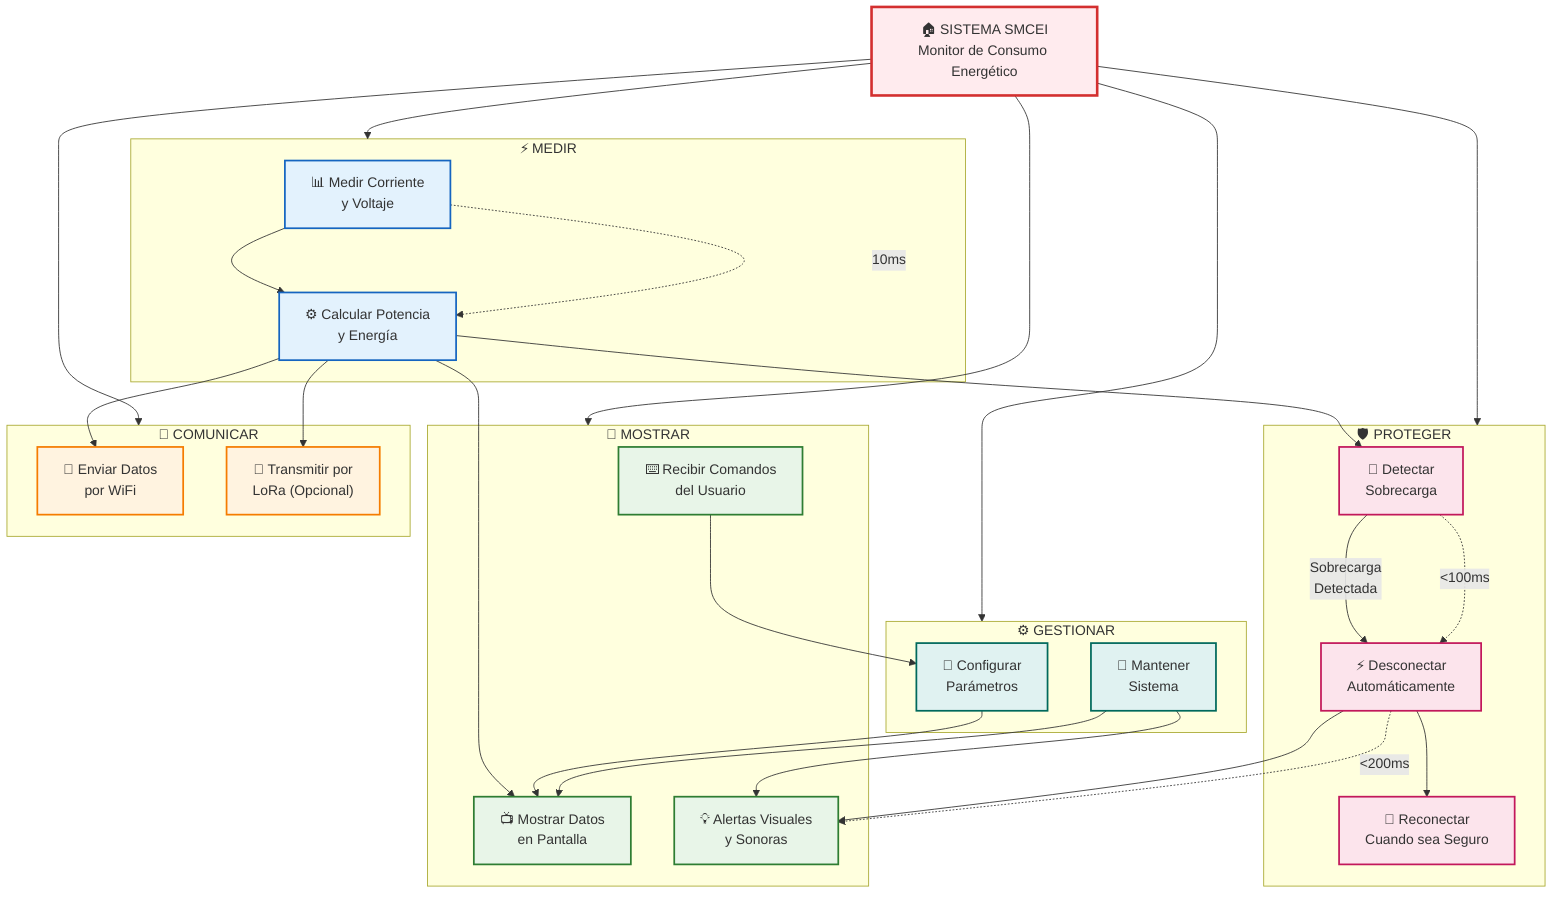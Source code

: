 flowchart TD
    SMCEI["🏠 SISTEMA SMCEI<br/>Monitor de Consumo Energético"]
    
    %% Funciones principales simplificadas
    subgraph MEDIR ["⚡ MEDIR"]
        F1["📊 Medir Corriente<br/>y Voltaje"]
        F2["⚙️ Calcular Potencia<br/>y Energía"]
    end
    
    subgraph PROTEGER ["🛡️ PROTEGER"]
        F3["🚨 Detectar<br/>Sobrecarga"]
        F4["⚡ Desconectar<br/>Automáticamente"]
        F5["🔄 Reconectar<br/>Cuando sea Seguro"]
    end
    
    subgraph MOSTRAR ["📱 MOSTRAR"]
        F6["📺 Mostrar Datos<br/>en Pantalla"]
        F7["💡 Alertas Visuales<br/>y Sonoras"]
        F8["⌨️ Recibir Comandos<br/>del Usuario"]
    end
    
    subgraph COMUNICAR ["📡 COMUNICAR"]
        F9["📶 Enviar Datos<br/>por WiFi"]
        F10["📡 Transmitir por<br/>LoRa (Opcional)"]
    end
    

    
    subgraph GESTIONAR ["⚙️ GESTIONAR"]
        F13["🔧 Configurar<br/>Parámetros"]
        F14["🔄 Mantener<br/>Sistema"]
    end
    
    %% Conexiones principales del sistema
    SMCEI --> MEDIR
    SMCEI --> PROTEGER
    SMCEI --> MOSTRAR
    SMCEI --> COMUNICAR
    SMCEI --> GESTIONAR
    
    %% Flujo principal de operación
    F1 --> F2
    F2 --> F3
    F3 -->|"Sobrecarga<br/>Detectada"| F4
    F4 --> F7
    F4 --> F5
    
    %% Flujos de datos
    F2 --> F6
    F2 --> F9
    F2 --> F10
    
    %% Flujos de usuario
    F8 --> F13
    F13 --> F6
    
    %% Flujos de mantenimiento
    F14 --> F6
    F14 --> F7
    
    %% Tiempos críticos (simplificados)
    F1 -.->|"10ms"| F2
    F3 -.->|"<100ms"| F4
    F4 -.->|"<200ms"| F7
    
    %% Estilos simplificados
    classDef medir fill:#e3f2fd,stroke:#1565c0,stroke-width:2px
    classDef proteger fill:#fce4ec,stroke:#c2185b,stroke-width:2px
    classDef mostrar fill:#e8f5e8,stroke:#2e7d32,stroke-width:2px
    classDef comunicar fill:#fff3e0,stroke:#f57c00,stroke-width:2px
    classDef gestionar fill:#e0f2f1,stroke:#00695c,stroke-width:2px
    classDef sistema fill:#ffebee,stroke:#d32f2f,stroke-width:3px
    
    class SMCEI sistema
    class F1,F2 medir
    class F3,F4,F5 proteger
    class F6,F7,F8 mostrar
    class F9,F10 comunicar
    class F13,F14 gestionar